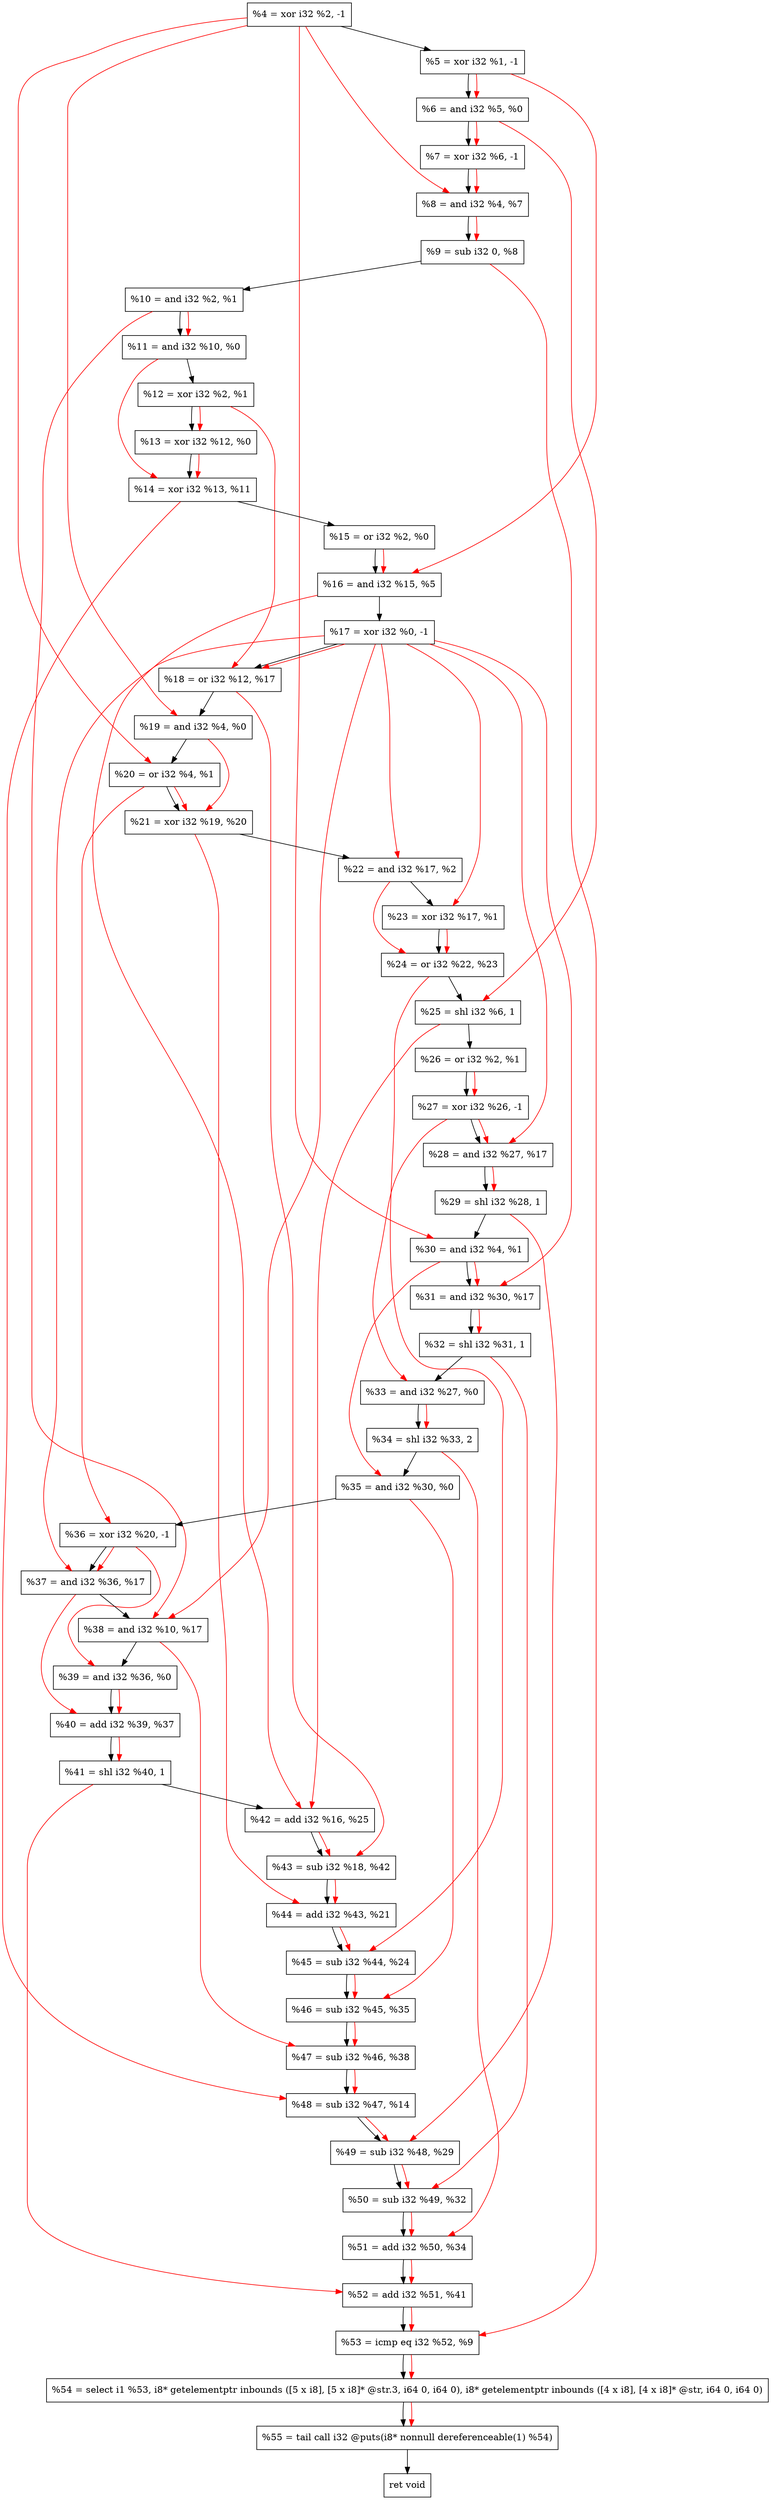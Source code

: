 digraph "DFG for'crackme' function" {
	Node0x205ec40[shape=record, label="  %4 = xor i32 %2, -1"];
	Node0x205ed00[shape=record, label="  %5 = xor i32 %1, -1"];
	Node0x205ed70[shape=record, label="  %6 = and i32 %5, %0"];
	Node0x205ede0[shape=record, label="  %7 = xor i32 %6, -1"];
	Node0x205ee50[shape=record, label="  %8 = and i32 %4, %7"];
	Node0x205eec0[shape=record, label="  %9 = sub i32 0, %8"];
	Node0x205ef30[shape=record, label="  %10 = and i32 %2, %1"];
	Node0x205efa0[shape=record, label="  %11 = and i32 %10, %0"];
	Node0x205f010[shape=record, label="  %12 = xor i32 %2, %1"];
	Node0x205f080[shape=record, label="  %13 = xor i32 %12, %0"];
	Node0x205f0f0[shape=record, label="  %14 = xor i32 %13, %11"];
	Node0x205f160[shape=record, label="  %15 = or i32 %2, %0"];
	Node0x205f1d0[shape=record, label="  %16 = and i32 %15, %5"];
	Node0x205f240[shape=record, label="  %17 = xor i32 %0, -1"];
	Node0x205f2b0[shape=record, label="  %18 = or i32 %12, %17"];
	Node0x205f320[shape=record, label="  %19 = and i32 %4, %0"];
	Node0x205f390[shape=record, label="  %20 = or i32 %4, %1"];
	Node0x205f400[shape=record, label="  %21 = xor i32 %19, %20"];
	Node0x205f470[shape=record, label="  %22 = and i32 %17, %2"];
	Node0x205f4e0[shape=record, label="  %23 = xor i32 %17, %1"];
	Node0x205f550[shape=record, label="  %24 = or i32 %22, %23"];
	Node0x205f5f0[shape=record, label="  %25 = shl i32 %6, 1"];
	Node0x205f660[shape=record, label="  %26 = or i32 %2, %1"];
	Node0x205f6d0[shape=record, label="  %27 = xor i32 %26, -1"];
	Node0x205f740[shape=record, label="  %28 = and i32 %27, %17"];
	Node0x205f7b0[shape=record, label="  %29 = shl i32 %28, 1"];
	Node0x205f820[shape=record, label="  %30 = and i32 %4, %1"];
	Node0x205f890[shape=record, label="  %31 = and i32 %30, %17"];
	Node0x205f900[shape=record, label="  %32 = shl i32 %31, 1"];
	Node0x205fb80[shape=record, label="  %33 = and i32 %27, %0"];
	Node0x205fc20[shape=record, label="  %34 = shl i32 %33, 2"];
	Node0x205fc90[shape=record, label="  %35 = and i32 %30, %0"];
	Node0x205fd00[shape=record, label="  %36 = xor i32 %20, -1"];
	Node0x205fd70[shape=record, label="  %37 = and i32 %36, %17"];
	Node0x205fde0[shape=record, label="  %38 = and i32 %10, %17"];
	Node0x205fe50[shape=record, label="  %39 = and i32 %36, %0"];
	Node0x205fec0[shape=record, label="  %40 = add i32 %39, %37"];
	Node0x205ff30[shape=record, label="  %41 = shl i32 %40, 1"];
	Node0x205ffa0[shape=record, label="  %42 = add i32 %16, %25"];
	Node0x2060010[shape=record, label="  %43 = sub i32 %18, %42"];
	Node0x2060080[shape=record, label="  %44 = add i32 %43, %21"];
	Node0x20600f0[shape=record, label="  %45 = sub i32 %44, %24"];
	Node0x2060160[shape=record, label="  %46 = sub i32 %45, %35"];
	Node0x20601d0[shape=record, label="  %47 = sub i32 %46, %38"];
	Node0x2060240[shape=record, label="  %48 = sub i32 %47, %14"];
	Node0x20602b0[shape=record, label="  %49 = sub i32 %48, %29"];
	Node0x2060320[shape=record, label="  %50 = sub i32 %49, %32"];
	Node0x2060390[shape=record, label="  %51 = add i32 %50, %34"];
	Node0x2060400[shape=record, label="  %52 = add i32 %51, %41"];
	Node0x2060470[shape=record, label="  %53 = icmp eq i32 %52, %9"];
	Node0x1fff268[shape=record, label="  %54 = select i1 %53, i8* getelementptr inbounds ([5 x i8], [5 x i8]* @str.3, i64 0, i64 0), i8* getelementptr inbounds ([4 x i8], [4 x i8]* @str, i64 0, i64 0)"];
	Node0x2060910[shape=record, label="  %55 = tail call i32 @puts(i8* nonnull dereferenceable(1) %54)"];
	Node0x2060960[shape=record, label="  ret void"];
	Node0x205ec40 -> Node0x205ed00;
	Node0x205ed00 -> Node0x205ed70;
	Node0x205ed70 -> Node0x205ede0;
	Node0x205ede0 -> Node0x205ee50;
	Node0x205ee50 -> Node0x205eec0;
	Node0x205eec0 -> Node0x205ef30;
	Node0x205ef30 -> Node0x205efa0;
	Node0x205efa0 -> Node0x205f010;
	Node0x205f010 -> Node0x205f080;
	Node0x205f080 -> Node0x205f0f0;
	Node0x205f0f0 -> Node0x205f160;
	Node0x205f160 -> Node0x205f1d0;
	Node0x205f1d0 -> Node0x205f240;
	Node0x205f240 -> Node0x205f2b0;
	Node0x205f2b0 -> Node0x205f320;
	Node0x205f320 -> Node0x205f390;
	Node0x205f390 -> Node0x205f400;
	Node0x205f400 -> Node0x205f470;
	Node0x205f470 -> Node0x205f4e0;
	Node0x205f4e0 -> Node0x205f550;
	Node0x205f550 -> Node0x205f5f0;
	Node0x205f5f0 -> Node0x205f660;
	Node0x205f660 -> Node0x205f6d0;
	Node0x205f6d0 -> Node0x205f740;
	Node0x205f740 -> Node0x205f7b0;
	Node0x205f7b0 -> Node0x205f820;
	Node0x205f820 -> Node0x205f890;
	Node0x205f890 -> Node0x205f900;
	Node0x205f900 -> Node0x205fb80;
	Node0x205fb80 -> Node0x205fc20;
	Node0x205fc20 -> Node0x205fc90;
	Node0x205fc90 -> Node0x205fd00;
	Node0x205fd00 -> Node0x205fd70;
	Node0x205fd70 -> Node0x205fde0;
	Node0x205fde0 -> Node0x205fe50;
	Node0x205fe50 -> Node0x205fec0;
	Node0x205fec0 -> Node0x205ff30;
	Node0x205ff30 -> Node0x205ffa0;
	Node0x205ffa0 -> Node0x2060010;
	Node0x2060010 -> Node0x2060080;
	Node0x2060080 -> Node0x20600f0;
	Node0x20600f0 -> Node0x2060160;
	Node0x2060160 -> Node0x20601d0;
	Node0x20601d0 -> Node0x2060240;
	Node0x2060240 -> Node0x20602b0;
	Node0x20602b0 -> Node0x2060320;
	Node0x2060320 -> Node0x2060390;
	Node0x2060390 -> Node0x2060400;
	Node0x2060400 -> Node0x2060470;
	Node0x2060470 -> Node0x1fff268;
	Node0x1fff268 -> Node0x2060910;
	Node0x2060910 -> Node0x2060960;
edge [color=red]
	Node0x205ed00 -> Node0x205ed70;
	Node0x205ed70 -> Node0x205ede0;
	Node0x205ec40 -> Node0x205ee50;
	Node0x205ede0 -> Node0x205ee50;
	Node0x205ee50 -> Node0x205eec0;
	Node0x205ef30 -> Node0x205efa0;
	Node0x205f010 -> Node0x205f080;
	Node0x205f080 -> Node0x205f0f0;
	Node0x205efa0 -> Node0x205f0f0;
	Node0x205f160 -> Node0x205f1d0;
	Node0x205ed00 -> Node0x205f1d0;
	Node0x205f010 -> Node0x205f2b0;
	Node0x205f240 -> Node0x205f2b0;
	Node0x205ec40 -> Node0x205f320;
	Node0x205ec40 -> Node0x205f390;
	Node0x205f320 -> Node0x205f400;
	Node0x205f390 -> Node0x205f400;
	Node0x205f240 -> Node0x205f470;
	Node0x205f240 -> Node0x205f4e0;
	Node0x205f470 -> Node0x205f550;
	Node0x205f4e0 -> Node0x205f550;
	Node0x205ed70 -> Node0x205f5f0;
	Node0x205f660 -> Node0x205f6d0;
	Node0x205f6d0 -> Node0x205f740;
	Node0x205f240 -> Node0x205f740;
	Node0x205f740 -> Node0x205f7b0;
	Node0x205ec40 -> Node0x205f820;
	Node0x205f820 -> Node0x205f890;
	Node0x205f240 -> Node0x205f890;
	Node0x205f890 -> Node0x205f900;
	Node0x205f6d0 -> Node0x205fb80;
	Node0x205fb80 -> Node0x205fc20;
	Node0x205f820 -> Node0x205fc90;
	Node0x205f390 -> Node0x205fd00;
	Node0x205fd00 -> Node0x205fd70;
	Node0x205f240 -> Node0x205fd70;
	Node0x205ef30 -> Node0x205fde0;
	Node0x205f240 -> Node0x205fde0;
	Node0x205fd00 -> Node0x205fe50;
	Node0x205fe50 -> Node0x205fec0;
	Node0x205fd70 -> Node0x205fec0;
	Node0x205fec0 -> Node0x205ff30;
	Node0x205f1d0 -> Node0x205ffa0;
	Node0x205f5f0 -> Node0x205ffa0;
	Node0x205f2b0 -> Node0x2060010;
	Node0x205ffa0 -> Node0x2060010;
	Node0x2060010 -> Node0x2060080;
	Node0x205f400 -> Node0x2060080;
	Node0x2060080 -> Node0x20600f0;
	Node0x205f550 -> Node0x20600f0;
	Node0x20600f0 -> Node0x2060160;
	Node0x205fc90 -> Node0x2060160;
	Node0x2060160 -> Node0x20601d0;
	Node0x205fde0 -> Node0x20601d0;
	Node0x20601d0 -> Node0x2060240;
	Node0x205f0f0 -> Node0x2060240;
	Node0x2060240 -> Node0x20602b0;
	Node0x205f7b0 -> Node0x20602b0;
	Node0x20602b0 -> Node0x2060320;
	Node0x205f900 -> Node0x2060320;
	Node0x2060320 -> Node0x2060390;
	Node0x205fc20 -> Node0x2060390;
	Node0x2060390 -> Node0x2060400;
	Node0x205ff30 -> Node0x2060400;
	Node0x2060400 -> Node0x2060470;
	Node0x205eec0 -> Node0x2060470;
	Node0x2060470 -> Node0x1fff268;
	Node0x1fff268 -> Node0x2060910;
}
